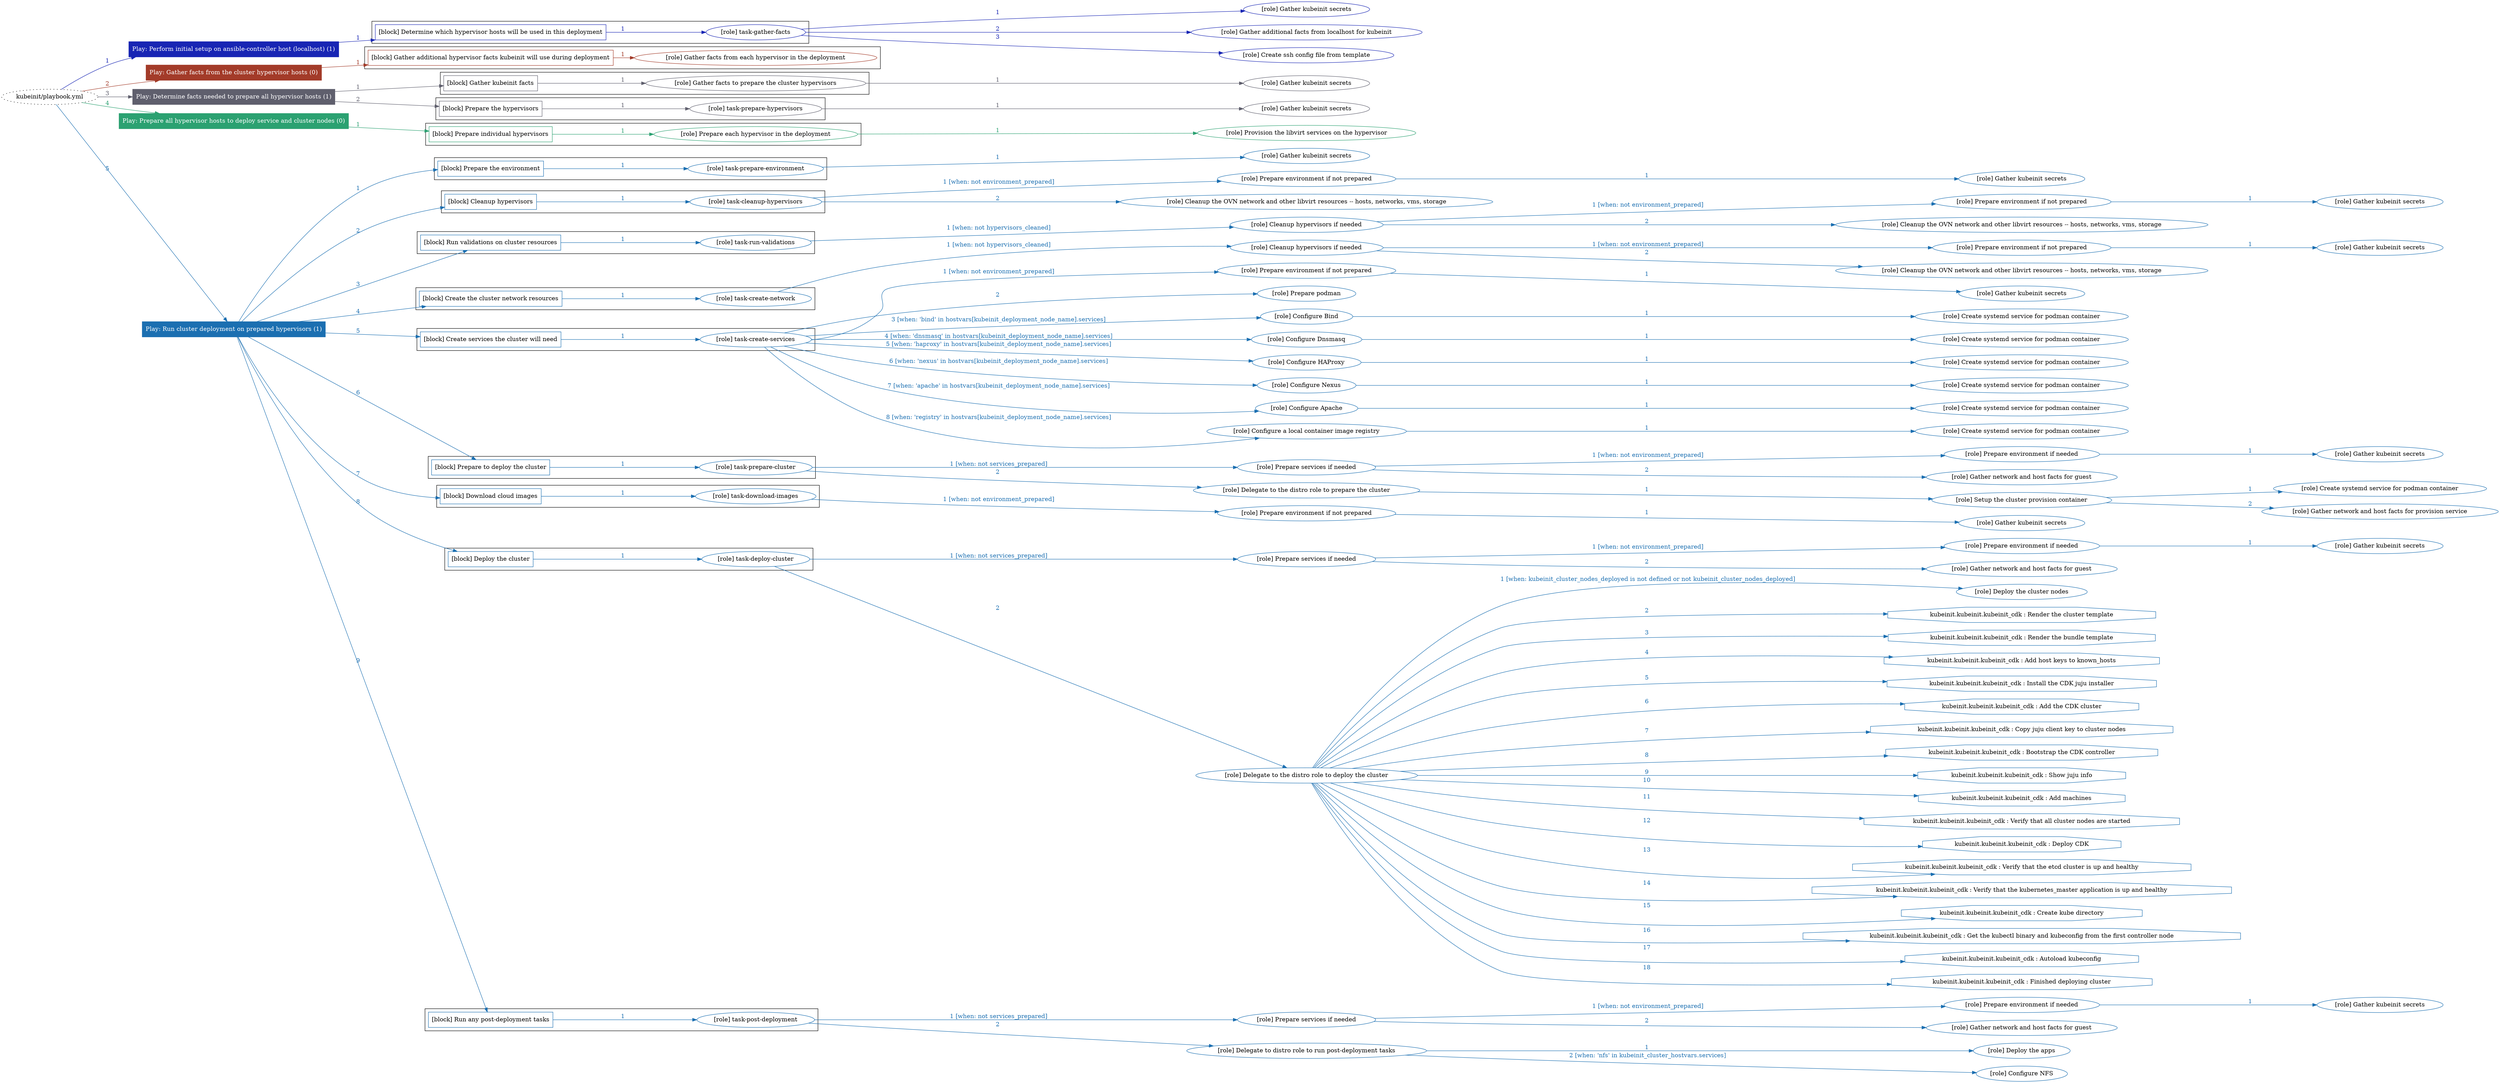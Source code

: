digraph {
	graph [concentrate=true ordering=in rankdir=LR ratio=fill]
	edge [esep=5 sep=10]
	"kubeinit/playbook.yml" [URL="/home/runner/work/kubeinit/kubeinit/kubeinit/playbook.yml" id=playbook_74ff6ec4 style=dotted]
	play_282ea27d [label="Play: Perform initial setup on ansible-controller host (localhost) (1)" URL="/home/runner/work/kubeinit/kubeinit/kubeinit/playbook.yml" color="#1825b4" fontcolor="#ffffff" id=play_282ea27d shape=box style=filled tooltip=localhost]
	"kubeinit/playbook.yml" -> play_282ea27d [label="1 " color="#1825b4" fontcolor="#1825b4" id=edge_542fbdbe labeltooltip="1 " tooltip="1 "]
	subgraph "Gather kubeinit secrets" {
		role_9e37ad56 [label="[role] Gather kubeinit secrets" URL="/home/runner/.ansible/collections/ansible_collections/kubeinit/kubeinit/roles/kubeinit_prepare/tasks/build_hypervisors_group.yml" color="#1825b4" id=role_9e37ad56 tooltip="Gather kubeinit secrets"]
	}
	subgraph "Gather additional facts from localhost for kubeinit" {
		role_dc64a3bd [label="[role] Gather additional facts from localhost for kubeinit" URL="/home/runner/.ansible/collections/ansible_collections/kubeinit/kubeinit/roles/kubeinit_prepare/tasks/build_hypervisors_group.yml" color="#1825b4" id=role_dc64a3bd tooltip="Gather additional facts from localhost for kubeinit"]
	}
	subgraph "Create ssh config file from template" {
		role_0a75fef9 [label="[role] Create ssh config file from template" URL="/home/runner/.ansible/collections/ansible_collections/kubeinit/kubeinit/roles/kubeinit_prepare/tasks/build_hypervisors_group.yml" color="#1825b4" id=role_0a75fef9 tooltip="Create ssh config file from template"]
	}
	subgraph "task-gather-facts" {
		role_0e1249a4 [label="[role] task-gather-facts" URL="/home/runner/work/kubeinit/kubeinit/kubeinit/playbook.yml" color="#1825b4" id=role_0e1249a4 tooltip="task-gather-facts"]
		role_0e1249a4 -> role_9e37ad56 [label="1 " color="#1825b4" fontcolor="#1825b4" id=edge_c159b5e8 labeltooltip="1 " tooltip="1 "]
		role_0e1249a4 -> role_dc64a3bd [label="2 " color="#1825b4" fontcolor="#1825b4" id=edge_2721283f labeltooltip="2 " tooltip="2 "]
		role_0e1249a4 -> role_0a75fef9 [label="3 " color="#1825b4" fontcolor="#1825b4" id=edge_1d30e91b labeltooltip="3 " tooltip="3 "]
	}
	subgraph "Play: Perform initial setup on ansible-controller host (localhost) (1)" {
		play_282ea27d -> block_8ef0ee83 [label=1 color="#1825b4" fontcolor="#1825b4" id=edge_e83b5762 labeltooltip=1 tooltip=1]
		subgraph cluster_block_8ef0ee83 {
			block_8ef0ee83 [label="[block] Determine which hypervisor hosts will be used in this deployment" URL="/home/runner/work/kubeinit/kubeinit/kubeinit/playbook.yml" color="#1825b4" id=block_8ef0ee83 labeltooltip="Determine which hypervisor hosts will be used in this deployment" shape=box tooltip="Determine which hypervisor hosts will be used in this deployment"]
			block_8ef0ee83 -> role_0e1249a4 [label="1 " color="#1825b4" fontcolor="#1825b4" id=edge_824239d0 labeltooltip="1 " tooltip="1 "]
		}
	}
	play_62c50916 [label="Play: Gather facts from the cluster hypervisor hosts (0)" URL="/home/runner/work/kubeinit/kubeinit/kubeinit/playbook.yml" color="#a33b29" fontcolor="#ffffff" id=play_62c50916 shape=box style=filled tooltip="Play: Gather facts from the cluster hypervisor hosts (0)"]
	"kubeinit/playbook.yml" -> play_62c50916 [label="2 " color="#a33b29" fontcolor="#a33b29" id=edge_821eca1b labeltooltip="2 " tooltip="2 "]
	subgraph "Gather facts from each hypervisor in the deployment" {
		role_4aaf4552 [label="[role] Gather facts from each hypervisor in the deployment" URL="/home/runner/work/kubeinit/kubeinit/kubeinit/playbook.yml" color="#a33b29" id=role_4aaf4552 tooltip="Gather facts from each hypervisor in the deployment"]
	}
	subgraph "Play: Gather facts from the cluster hypervisor hosts (0)" {
		play_62c50916 -> block_fac70803 [label=1 color="#a33b29" fontcolor="#a33b29" id=edge_4cd43721 labeltooltip=1 tooltip=1]
		subgraph cluster_block_fac70803 {
			block_fac70803 [label="[block] Gather additional hypervisor facts kubeinit will use during deployment" URL="/home/runner/work/kubeinit/kubeinit/kubeinit/playbook.yml" color="#a33b29" id=block_fac70803 labeltooltip="Gather additional hypervisor facts kubeinit will use during deployment" shape=box tooltip="Gather additional hypervisor facts kubeinit will use during deployment"]
			block_fac70803 -> role_4aaf4552 [label="1 " color="#a33b29" fontcolor="#a33b29" id=edge_03cb5662 labeltooltip="1 " tooltip="1 "]
		}
	}
	play_cc20e471 [label="Play: Determine facts needed to prepare all hypervisor hosts (1)" URL="/home/runner/work/kubeinit/kubeinit/kubeinit/playbook.yml" color="#5f5f6d" fontcolor="#ffffff" id=play_cc20e471 shape=box style=filled tooltip=localhost]
	"kubeinit/playbook.yml" -> play_cc20e471 [label="3 " color="#5f5f6d" fontcolor="#5f5f6d" id=edge_1552a7a3 labeltooltip="3 " tooltip="3 "]
	subgraph "Gather kubeinit secrets" {
		role_0d10f867 [label="[role] Gather kubeinit secrets" URL="/home/runner/.ansible/collections/ansible_collections/kubeinit/kubeinit/roles/kubeinit_prepare/tasks/gather_kubeinit_facts.yml" color="#5f5f6d" id=role_0d10f867 tooltip="Gather kubeinit secrets"]
	}
	subgraph "Gather facts to prepare the cluster hypervisors" {
		role_d1154ce4 [label="[role] Gather facts to prepare the cluster hypervisors" URL="/home/runner/work/kubeinit/kubeinit/kubeinit/playbook.yml" color="#5f5f6d" id=role_d1154ce4 tooltip="Gather facts to prepare the cluster hypervisors"]
		role_d1154ce4 -> role_0d10f867 [label="1 " color="#5f5f6d" fontcolor="#5f5f6d" id=edge_77b858ca labeltooltip="1 " tooltip="1 "]
	}
	subgraph "Gather kubeinit secrets" {
		role_f3ccb76c [label="[role] Gather kubeinit secrets" URL="/home/runner/.ansible/collections/ansible_collections/kubeinit/kubeinit/roles/kubeinit_prepare/tasks/gather_kubeinit_facts.yml" color="#5f5f6d" id=role_f3ccb76c tooltip="Gather kubeinit secrets"]
	}
	subgraph "task-prepare-hypervisors" {
		role_c2ce2881 [label="[role] task-prepare-hypervisors" URL="/home/runner/work/kubeinit/kubeinit/kubeinit/playbook.yml" color="#5f5f6d" id=role_c2ce2881 tooltip="task-prepare-hypervisors"]
		role_c2ce2881 -> role_f3ccb76c [label="1 " color="#5f5f6d" fontcolor="#5f5f6d" id=edge_ad4511e8 labeltooltip="1 " tooltip="1 "]
	}
	subgraph "Play: Determine facts needed to prepare all hypervisor hosts (1)" {
		play_cc20e471 -> block_e3d44d55 [label=1 color="#5f5f6d" fontcolor="#5f5f6d" id=edge_8b497dac labeltooltip=1 tooltip=1]
		subgraph cluster_block_e3d44d55 {
			block_e3d44d55 [label="[block] Gather kubeinit facts" URL="/home/runner/work/kubeinit/kubeinit/kubeinit/playbook.yml" color="#5f5f6d" id=block_e3d44d55 labeltooltip="Gather kubeinit facts" shape=box tooltip="Gather kubeinit facts"]
			block_e3d44d55 -> role_d1154ce4 [label="1 " color="#5f5f6d" fontcolor="#5f5f6d" id=edge_b1256b4f labeltooltip="1 " tooltip="1 "]
		}
		play_cc20e471 -> block_977dc448 [label=2 color="#5f5f6d" fontcolor="#5f5f6d" id=edge_2f7265db labeltooltip=2 tooltip=2]
		subgraph cluster_block_977dc448 {
			block_977dc448 [label="[block] Prepare the hypervisors" URL="/home/runner/work/kubeinit/kubeinit/kubeinit/playbook.yml" color="#5f5f6d" id=block_977dc448 labeltooltip="Prepare the hypervisors" shape=box tooltip="Prepare the hypervisors"]
			block_977dc448 -> role_c2ce2881 [label="1 " color="#5f5f6d" fontcolor="#5f5f6d" id=edge_2fc8b5d2 labeltooltip="1 " tooltip="1 "]
		}
	}
	play_ac9b3869 [label="Play: Prepare all hypervisor hosts to deploy service and cluster nodes (0)" URL="/home/runner/work/kubeinit/kubeinit/kubeinit/playbook.yml" color="#2ba171" fontcolor="#ffffff" id=play_ac9b3869 shape=box style=filled tooltip="Play: Prepare all hypervisor hosts to deploy service and cluster nodes (0)"]
	"kubeinit/playbook.yml" -> play_ac9b3869 [label="4 " color="#2ba171" fontcolor="#2ba171" id=edge_0e8343a2 labeltooltip="4 " tooltip="4 "]
	subgraph "Provision the libvirt services on the hypervisor" {
		role_ff69398a [label="[role] Provision the libvirt services on the hypervisor" URL="/home/runner/.ansible/collections/ansible_collections/kubeinit/kubeinit/roles/kubeinit_prepare/tasks/prepare_hypervisor.yml" color="#2ba171" id=role_ff69398a tooltip="Provision the libvirt services on the hypervisor"]
	}
	subgraph "Prepare each hypervisor in the deployment" {
		role_b183677a [label="[role] Prepare each hypervisor in the deployment" URL="/home/runner/work/kubeinit/kubeinit/kubeinit/playbook.yml" color="#2ba171" id=role_b183677a tooltip="Prepare each hypervisor in the deployment"]
		role_b183677a -> role_ff69398a [label="1 " color="#2ba171" fontcolor="#2ba171" id=edge_9acf0f64 labeltooltip="1 " tooltip="1 "]
	}
	subgraph "Play: Prepare all hypervisor hosts to deploy service and cluster nodes (0)" {
		play_ac9b3869 -> block_32f5da24 [label=1 color="#2ba171" fontcolor="#2ba171" id=edge_b9d7ba94 labeltooltip=1 tooltip=1]
		subgraph cluster_block_32f5da24 {
			block_32f5da24 [label="[block] Prepare individual hypervisors" URL="/home/runner/work/kubeinit/kubeinit/kubeinit/playbook.yml" color="#2ba171" id=block_32f5da24 labeltooltip="Prepare individual hypervisors" shape=box tooltip="Prepare individual hypervisors"]
			block_32f5da24 -> role_b183677a [label="1 " color="#2ba171" fontcolor="#2ba171" id=edge_1be99063 labeltooltip="1 " tooltip="1 "]
		}
	}
	play_42d98a36 [label="Play: Run cluster deployment on prepared hypervisors (1)" URL="/home/runner/work/kubeinit/kubeinit/kubeinit/playbook.yml" color="#1b6fb1" fontcolor="#ffffff" id=play_42d98a36 shape=box style=filled tooltip=localhost]
	"kubeinit/playbook.yml" -> play_42d98a36 [label="5 " color="#1b6fb1" fontcolor="#1b6fb1" id=edge_a5b3e93f labeltooltip="5 " tooltip="5 "]
	subgraph "Gather kubeinit secrets" {
		role_d17c4c8c [label="[role] Gather kubeinit secrets" URL="/home/runner/.ansible/collections/ansible_collections/kubeinit/kubeinit/roles/kubeinit_prepare/tasks/gather_kubeinit_facts.yml" color="#1b6fb1" id=role_d17c4c8c tooltip="Gather kubeinit secrets"]
	}
	subgraph "task-prepare-environment" {
		role_5ab8c5c3 [label="[role] task-prepare-environment" URL="/home/runner/work/kubeinit/kubeinit/kubeinit/playbook.yml" color="#1b6fb1" id=role_5ab8c5c3 tooltip="task-prepare-environment"]
		role_5ab8c5c3 -> role_d17c4c8c [label="1 " color="#1b6fb1" fontcolor="#1b6fb1" id=edge_52a70a53 labeltooltip="1 " tooltip="1 "]
	}
	subgraph "Gather kubeinit secrets" {
		role_35e441ff [label="[role] Gather kubeinit secrets" URL="/home/runner/.ansible/collections/ansible_collections/kubeinit/kubeinit/roles/kubeinit_prepare/tasks/gather_kubeinit_facts.yml" color="#1b6fb1" id=role_35e441ff tooltip="Gather kubeinit secrets"]
	}
	subgraph "Prepare environment if not prepared" {
		role_adf655aa [label="[role] Prepare environment if not prepared" URL="/home/runner/.ansible/collections/ansible_collections/kubeinit/kubeinit/roles/kubeinit_prepare/tasks/cleanup_hypervisors.yml" color="#1b6fb1" id=role_adf655aa tooltip="Prepare environment if not prepared"]
		role_adf655aa -> role_35e441ff [label="1 " color="#1b6fb1" fontcolor="#1b6fb1" id=edge_f5ba3e62 labeltooltip="1 " tooltip="1 "]
	}
	subgraph "Cleanup the OVN network and other libvirt resources -- hosts, networks, vms, storage" {
		role_27adc28c [label="[role] Cleanup the OVN network and other libvirt resources -- hosts, networks, vms, storage" URL="/home/runner/.ansible/collections/ansible_collections/kubeinit/kubeinit/roles/kubeinit_prepare/tasks/cleanup_hypervisors.yml" color="#1b6fb1" id=role_27adc28c tooltip="Cleanup the OVN network and other libvirt resources -- hosts, networks, vms, storage"]
	}
	subgraph "task-cleanup-hypervisors" {
		role_9f4fbe15 [label="[role] task-cleanup-hypervisors" URL="/home/runner/work/kubeinit/kubeinit/kubeinit/playbook.yml" color="#1b6fb1" id=role_9f4fbe15 tooltip="task-cleanup-hypervisors"]
		role_9f4fbe15 -> role_adf655aa [label="1 [when: not environment_prepared]" color="#1b6fb1" fontcolor="#1b6fb1" id=edge_ad4e3b82 labeltooltip="1 [when: not environment_prepared]" tooltip="1 [when: not environment_prepared]"]
		role_9f4fbe15 -> role_27adc28c [label="2 " color="#1b6fb1" fontcolor="#1b6fb1" id=edge_c764bfc7 labeltooltip="2 " tooltip="2 "]
	}
	subgraph "Gather kubeinit secrets" {
		role_d5eb2ddf [label="[role] Gather kubeinit secrets" URL="/home/runner/.ansible/collections/ansible_collections/kubeinit/kubeinit/roles/kubeinit_prepare/tasks/gather_kubeinit_facts.yml" color="#1b6fb1" id=role_d5eb2ddf tooltip="Gather kubeinit secrets"]
	}
	subgraph "Prepare environment if not prepared" {
		role_1ec557fb [label="[role] Prepare environment if not prepared" URL="/home/runner/.ansible/collections/ansible_collections/kubeinit/kubeinit/roles/kubeinit_prepare/tasks/cleanup_hypervisors.yml" color="#1b6fb1" id=role_1ec557fb tooltip="Prepare environment if not prepared"]
		role_1ec557fb -> role_d5eb2ddf [label="1 " color="#1b6fb1" fontcolor="#1b6fb1" id=edge_6e8b56cc labeltooltip="1 " tooltip="1 "]
	}
	subgraph "Cleanup the OVN network and other libvirt resources -- hosts, networks, vms, storage" {
		role_697b915e [label="[role] Cleanup the OVN network and other libvirt resources -- hosts, networks, vms, storage" URL="/home/runner/.ansible/collections/ansible_collections/kubeinit/kubeinit/roles/kubeinit_prepare/tasks/cleanup_hypervisors.yml" color="#1b6fb1" id=role_697b915e tooltip="Cleanup the OVN network and other libvirt resources -- hosts, networks, vms, storage"]
	}
	subgraph "Cleanup hypervisors if needed" {
		role_e755ecd5 [label="[role] Cleanup hypervisors if needed" URL="/home/runner/.ansible/collections/ansible_collections/kubeinit/kubeinit/roles/kubeinit_validations/tasks/main.yml" color="#1b6fb1" id=role_e755ecd5 tooltip="Cleanup hypervisors if needed"]
		role_e755ecd5 -> role_1ec557fb [label="1 [when: not environment_prepared]" color="#1b6fb1" fontcolor="#1b6fb1" id=edge_8898e51a labeltooltip="1 [when: not environment_prepared]" tooltip="1 [when: not environment_prepared]"]
		role_e755ecd5 -> role_697b915e [label="2 " color="#1b6fb1" fontcolor="#1b6fb1" id=edge_e51cc2fd labeltooltip="2 " tooltip="2 "]
	}
	subgraph "task-run-validations" {
		role_766e196e [label="[role] task-run-validations" URL="/home/runner/work/kubeinit/kubeinit/kubeinit/playbook.yml" color="#1b6fb1" id=role_766e196e tooltip="task-run-validations"]
		role_766e196e -> role_e755ecd5 [label="1 [when: not hypervisors_cleaned]" color="#1b6fb1" fontcolor="#1b6fb1" id=edge_3e3d30ef labeltooltip="1 [when: not hypervisors_cleaned]" tooltip="1 [when: not hypervisors_cleaned]"]
	}
	subgraph "Gather kubeinit secrets" {
		role_7e6d9955 [label="[role] Gather kubeinit secrets" URL="/home/runner/.ansible/collections/ansible_collections/kubeinit/kubeinit/roles/kubeinit_prepare/tasks/gather_kubeinit_facts.yml" color="#1b6fb1" id=role_7e6d9955 tooltip="Gather kubeinit secrets"]
	}
	subgraph "Prepare environment if not prepared" {
		role_8dd318a8 [label="[role] Prepare environment if not prepared" URL="/home/runner/.ansible/collections/ansible_collections/kubeinit/kubeinit/roles/kubeinit_prepare/tasks/cleanup_hypervisors.yml" color="#1b6fb1" id=role_8dd318a8 tooltip="Prepare environment if not prepared"]
		role_8dd318a8 -> role_7e6d9955 [label="1 " color="#1b6fb1" fontcolor="#1b6fb1" id=edge_78ef395a labeltooltip="1 " tooltip="1 "]
	}
	subgraph "Cleanup the OVN network and other libvirt resources -- hosts, networks, vms, storage" {
		role_734c125b [label="[role] Cleanup the OVN network and other libvirt resources -- hosts, networks, vms, storage" URL="/home/runner/.ansible/collections/ansible_collections/kubeinit/kubeinit/roles/kubeinit_prepare/tasks/cleanup_hypervisors.yml" color="#1b6fb1" id=role_734c125b tooltip="Cleanup the OVN network and other libvirt resources -- hosts, networks, vms, storage"]
	}
	subgraph "Cleanup hypervisors if needed" {
		role_aea251ff [label="[role] Cleanup hypervisors if needed" URL="/home/runner/.ansible/collections/ansible_collections/kubeinit/kubeinit/roles/kubeinit_libvirt/tasks/create_network.yml" color="#1b6fb1" id=role_aea251ff tooltip="Cleanup hypervisors if needed"]
		role_aea251ff -> role_8dd318a8 [label="1 [when: not environment_prepared]" color="#1b6fb1" fontcolor="#1b6fb1" id=edge_da4e11ff labeltooltip="1 [when: not environment_prepared]" tooltip="1 [when: not environment_prepared]"]
		role_aea251ff -> role_734c125b [label="2 " color="#1b6fb1" fontcolor="#1b6fb1" id=edge_bbd10551 labeltooltip="2 " tooltip="2 "]
	}
	subgraph "task-create-network" {
		role_057d2d97 [label="[role] task-create-network" URL="/home/runner/work/kubeinit/kubeinit/kubeinit/playbook.yml" color="#1b6fb1" id=role_057d2d97 tooltip="task-create-network"]
		role_057d2d97 -> role_aea251ff [label="1 [when: not hypervisors_cleaned]" color="#1b6fb1" fontcolor="#1b6fb1" id=edge_5152bbcb labeltooltip="1 [when: not hypervisors_cleaned]" tooltip="1 [when: not hypervisors_cleaned]"]
	}
	subgraph "Gather kubeinit secrets" {
		role_95ab8a30 [label="[role] Gather kubeinit secrets" URL="/home/runner/.ansible/collections/ansible_collections/kubeinit/kubeinit/roles/kubeinit_prepare/tasks/gather_kubeinit_facts.yml" color="#1b6fb1" id=role_95ab8a30 tooltip="Gather kubeinit secrets"]
	}
	subgraph "Prepare environment if not prepared" {
		role_32c2999e [label="[role] Prepare environment if not prepared" URL="/home/runner/.ansible/collections/ansible_collections/kubeinit/kubeinit/roles/kubeinit_services/tasks/main.yml" color="#1b6fb1" id=role_32c2999e tooltip="Prepare environment if not prepared"]
		role_32c2999e -> role_95ab8a30 [label="1 " color="#1b6fb1" fontcolor="#1b6fb1" id=edge_d124b3ad labeltooltip="1 " tooltip="1 "]
	}
	subgraph "Prepare podman" {
		role_0590b1ca [label="[role] Prepare podman" URL="/home/runner/.ansible/collections/ansible_collections/kubeinit/kubeinit/roles/kubeinit_services/tasks/00_create_service_pod.yml" color="#1b6fb1" id=role_0590b1ca tooltip="Prepare podman"]
	}
	subgraph "Create systemd service for podman container" {
		role_8e5b5f88 [label="[role] Create systemd service for podman container" URL="/home/runner/.ansible/collections/ansible_collections/kubeinit/kubeinit/roles/kubeinit_bind/tasks/main.yml" color="#1b6fb1" id=role_8e5b5f88 tooltip="Create systemd service for podman container"]
	}
	subgraph "Configure Bind" {
		role_11a736b7 [label="[role] Configure Bind" URL="/home/runner/.ansible/collections/ansible_collections/kubeinit/kubeinit/roles/kubeinit_services/tasks/start_services_containers.yml" color="#1b6fb1" id=role_11a736b7 tooltip="Configure Bind"]
		role_11a736b7 -> role_8e5b5f88 [label="1 " color="#1b6fb1" fontcolor="#1b6fb1" id=edge_742e1fdc labeltooltip="1 " tooltip="1 "]
	}
	subgraph "Create systemd service for podman container" {
		role_58b58b11 [label="[role] Create systemd service for podman container" URL="/home/runner/.ansible/collections/ansible_collections/kubeinit/kubeinit/roles/kubeinit_dnsmasq/tasks/main.yml" color="#1b6fb1" id=role_58b58b11 tooltip="Create systemd service for podman container"]
	}
	subgraph "Configure Dnsmasq" {
		role_ca3ebcc2 [label="[role] Configure Dnsmasq" URL="/home/runner/.ansible/collections/ansible_collections/kubeinit/kubeinit/roles/kubeinit_services/tasks/start_services_containers.yml" color="#1b6fb1" id=role_ca3ebcc2 tooltip="Configure Dnsmasq"]
		role_ca3ebcc2 -> role_58b58b11 [label="1 " color="#1b6fb1" fontcolor="#1b6fb1" id=edge_4b18aeee labeltooltip="1 " tooltip="1 "]
	}
	subgraph "Create systemd service for podman container" {
		role_1446bc02 [label="[role] Create systemd service for podman container" URL="/home/runner/.ansible/collections/ansible_collections/kubeinit/kubeinit/roles/kubeinit_haproxy/tasks/main.yml" color="#1b6fb1" id=role_1446bc02 tooltip="Create systemd service for podman container"]
	}
	subgraph "Configure HAProxy" {
		role_b8df231b [label="[role] Configure HAProxy" URL="/home/runner/.ansible/collections/ansible_collections/kubeinit/kubeinit/roles/kubeinit_services/tasks/start_services_containers.yml" color="#1b6fb1" id=role_b8df231b tooltip="Configure HAProxy"]
		role_b8df231b -> role_1446bc02 [label="1 " color="#1b6fb1" fontcolor="#1b6fb1" id=edge_12428e6a labeltooltip="1 " tooltip="1 "]
	}
	subgraph "Create systemd service for podman container" {
		role_658adb91 [label="[role] Create systemd service for podman container" URL="/home/runner/.ansible/collections/ansible_collections/kubeinit/kubeinit/roles/kubeinit_nexus/tasks/main.yml" color="#1b6fb1" id=role_658adb91 tooltip="Create systemd service for podman container"]
	}
	subgraph "Configure Nexus" {
		role_d8ec801d [label="[role] Configure Nexus" URL="/home/runner/.ansible/collections/ansible_collections/kubeinit/kubeinit/roles/kubeinit_services/tasks/start_services_containers.yml" color="#1b6fb1" id=role_d8ec801d tooltip="Configure Nexus"]
		role_d8ec801d -> role_658adb91 [label="1 " color="#1b6fb1" fontcolor="#1b6fb1" id=edge_adb2f787 labeltooltip="1 " tooltip="1 "]
	}
	subgraph "Create systemd service for podman container" {
		role_413c05aa [label="[role] Create systemd service for podman container" URL="/home/runner/.ansible/collections/ansible_collections/kubeinit/kubeinit/roles/kubeinit_apache/tasks/main.yml" color="#1b6fb1" id=role_413c05aa tooltip="Create systemd service for podman container"]
	}
	subgraph "Configure Apache" {
		role_84c02db5 [label="[role] Configure Apache" URL="/home/runner/.ansible/collections/ansible_collections/kubeinit/kubeinit/roles/kubeinit_services/tasks/start_services_containers.yml" color="#1b6fb1" id=role_84c02db5 tooltip="Configure Apache"]
		role_84c02db5 -> role_413c05aa [label="1 " color="#1b6fb1" fontcolor="#1b6fb1" id=edge_fcd591fb labeltooltip="1 " tooltip="1 "]
	}
	subgraph "Create systemd service for podman container" {
		role_988366b2 [label="[role] Create systemd service for podman container" URL="/home/runner/.ansible/collections/ansible_collections/kubeinit/kubeinit/roles/kubeinit_registry/tasks/main.yml" color="#1b6fb1" id=role_988366b2 tooltip="Create systemd service for podman container"]
	}
	subgraph "Configure a local container image registry" {
		role_0fa76d7d [label="[role] Configure a local container image registry" URL="/home/runner/.ansible/collections/ansible_collections/kubeinit/kubeinit/roles/kubeinit_services/tasks/start_services_containers.yml" color="#1b6fb1" id=role_0fa76d7d tooltip="Configure a local container image registry"]
		role_0fa76d7d -> role_988366b2 [label="1 " color="#1b6fb1" fontcolor="#1b6fb1" id=edge_3cd1fb98 labeltooltip="1 " tooltip="1 "]
	}
	subgraph "task-create-services" {
		role_c13a1285 [label="[role] task-create-services" URL="/home/runner/work/kubeinit/kubeinit/kubeinit/playbook.yml" color="#1b6fb1" id=role_c13a1285 tooltip="task-create-services"]
		role_c13a1285 -> role_32c2999e [label="1 [when: not environment_prepared]" color="#1b6fb1" fontcolor="#1b6fb1" id=edge_396e8049 labeltooltip="1 [when: not environment_prepared]" tooltip="1 [when: not environment_prepared]"]
		role_c13a1285 -> role_0590b1ca [label="2 " color="#1b6fb1" fontcolor="#1b6fb1" id=edge_cd43e68e labeltooltip="2 " tooltip="2 "]
		role_c13a1285 -> role_11a736b7 [label="3 [when: 'bind' in hostvars[kubeinit_deployment_node_name].services]" color="#1b6fb1" fontcolor="#1b6fb1" id=edge_bd16a436 labeltooltip="3 [when: 'bind' in hostvars[kubeinit_deployment_node_name].services]" tooltip="3 [when: 'bind' in hostvars[kubeinit_deployment_node_name].services]"]
		role_c13a1285 -> role_ca3ebcc2 [label="4 [when: 'dnsmasq' in hostvars[kubeinit_deployment_node_name].services]" color="#1b6fb1" fontcolor="#1b6fb1" id=edge_73aceed8 labeltooltip="4 [when: 'dnsmasq' in hostvars[kubeinit_deployment_node_name].services]" tooltip="4 [when: 'dnsmasq' in hostvars[kubeinit_deployment_node_name].services]"]
		role_c13a1285 -> role_b8df231b [label="5 [when: 'haproxy' in hostvars[kubeinit_deployment_node_name].services]" color="#1b6fb1" fontcolor="#1b6fb1" id=edge_c2501c63 labeltooltip="5 [when: 'haproxy' in hostvars[kubeinit_deployment_node_name].services]" tooltip="5 [when: 'haproxy' in hostvars[kubeinit_deployment_node_name].services]"]
		role_c13a1285 -> role_d8ec801d [label="6 [when: 'nexus' in hostvars[kubeinit_deployment_node_name].services]" color="#1b6fb1" fontcolor="#1b6fb1" id=edge_f073b739 labeltooltip="6 [when: 'nexus' in hostvars[kubeinit_deployment_node_name].services]" tooltip="6 [when: 'nexus' in hostvars[kubeinit_deployment_node_name].services]"]
		role_c13a1285 -> role_84c02db5 [label="7 [when: 'apache' in hostvars[kubeinit_deployment_node_name].services]" color="#1b6fb1" fontcolor="#1b6fb1" id=edge_daa10bd0 labeltooltip="7 [when: 'apache' in hostvars[kubeinit_deployment_node_name].services]" tooltip="7 [when: 'apache' in hostvars[kubeinit_deployment_node_name].services]"]
		role_c13a1285 -> role_0fa76d7d [label="8 [when: 'registry' in hostvars[kubeinit_deployment_node_name].services]" color="#1b6fb1" fontcolor="#1b6fb1" id=edge_8c558418 labeltooltip="8 [when: 'registry' in hostvars[kubeinit_deployment_node_name].services]" tooltip="8 [when: 'registry' in hostvars[kubeinit_deployment_node_name].services]"]
	}
	subgraph "Gather kubeinit secrets" {
		role_32b85a8e [label="[role] Gather kubeinit secrets" URL="/home/runner/.ansible/collections/ansible_collections/kubeinit/kubeinit/roles/kubeinit_prepare/tasks/gather_kubeinit_facts.yml" color="#1b6fb1" id=role_32b85a8e tooltip="Gather kubeinit secrets"]
	}
	subgraph "Prepare environment if needed" {
		role_9f45a29c [label="[role] Prepare environment if needed" URL="/home/runner/.ansible/collections/ansible_collections/kubeinit/kubeinit/roles/kubeinit_services/tasks/prepare_services.yml" color="#1b6fb1" id=role_9f45a29c tooltip="Prepare environment if needed"]
		role_9f45a29c -> role_32b85a8e [label="1 " color="#1b6fb1" fontcolor="#1b6fb1" id=edge_8511dc9f labeltooltip="1 " tooltip="1 "]
	}
	subgraph "Gather network and host facts for guest" {
		role_f03da3d9 [label="[role] Gather network and host facts for guest" URL="/home/runner/.ansible/collections/ansible_collections/kubeinit/kubeinit/roles/kubeinit_services/tasks/prepare_services.yml" color="#1b6fb1" id=role_f03da3d9 tooltip="Gather network and host facts for guest"]
	}
	subgraph "Prepare services if needed" {
		role_eda84871 [label="[role] Prepare services if needed" URL="/home/runner/.ansible/collections/ansible_collections/kubeinit/kubeinit/roles/kubeinit_prepare/tasks/prepare_cluster.yml" color="#1b6fb1" id=role_eda84871 tooltip="Prepare services if needed"]
		role_eda84871 -> role_9f45a29c [label="1 [when: not environment_prepared]" color="#1b6fb1" fontcolor="#1b6fb1" id=edge_06d1f489 labeltooltip="1 [when: not environment_prepared]" tooltip="1 [when: not environment_prepared]"]
		role_eda84871 -> role_f03da3d9 [label="2 " color="#1b6fb1" fontcolor="#1b6fb1" id=edge_02615a61 labeltooltip="2 " tooltip="2 "]
	}
	subgraph "Create systemd service for podman container" {
		role_b0fcd16e [label="[role] Create systemd service for podman container" URL="/home/runner/.ansible/collections/ansible_collections/kubeinit/kubeinit/roles/kubeinit_services/tasks/create_provision_container.yml" color="#1b6fb1" id=role_b0fcd16e tooltip="Create systemd service for podman container"]
	}
	subgraph "Gather network and host facts for provision service" {
		role_63c80005 [label="[role] Gather network and host facts for provision service" URL="/home/runner/.ansible/collections/ansible_collections/kubeinit/kubeinit/roles/kubeinit_services/tasks/create_provision_container.yml" color="#1b6fb1" id=role_63c80005 tooltip="Gather network and host facts for provision service"]
	}
	subgraph "Setup the cluster provision container" {
		role_34deb370 [label="[role] Setup the cluster provision container" URL="/home/runner/.ansible/collections/ansible_collections/kubeinit/kubeinit/roles/kubeinit_cdk/tasks/prepare_cluster.yml" color="#1b6fb1" id=role_34deb370 tooltip="Setup the cluster provision container"]
		role_34deb370 -> role_b0fcd16e [label="1 " color="#1b6fb1" fontcolor="#1b6fb1" id=edge_835bc3c9 labeltooltip="1 " tooltip="1 "]
		role_34deb370 -> role_63c80005 [label="2 " color="#1b6fb1" fontcolor="#1b6fb1" id=edge_627ace75 labeltooltip="2 " tooltip="2 "]
	}
	subgraph "Delegate to the distro role to prepare the cluster" {
		role_0336c11a [label="[role] Delegate to the distro role to prepare the cluster" URL="/home/runner/.ansible/collections/ansible_collections/kubeinit/kubeinit/roles/kubeinit_prepare/tasks/prepare_cluster.yml" color="#1b6fb1" id=role_0336c11a tooltip="Delegate to the distro role to prepare the cluster"]
		role_0336c11a -> role_34deb370 [label="1 " color="#1b6fb1" fontcolor="#1b6fb1" id=edge_f535f8c4 labeltooltip="1 " tooltip="1 "]
	}
	subgraph "task-prepare-cluster" {
		role_3b532273 [label="[role] task-prepare-cluster" URL="/home/runner/work/kubeinit/kubeinit/kubeinit/playbook.yml" color="#1b6fb1" id=role_3b532273 tooltip="task-prepare-cluster"]
		role_3b532273 -> role_eda84871 [label="1 [when: not services_prepared]" color="#1b6fb1" fontcolor="#1b6fb1" id=edge_0629640b labeltooltip="1 [when: not services_prepared]" tooltip="1 [when: not services_prepared]"]
		role_3b532273 -> role_0336c11a [label="2 " color="#1b6fb1" fontcolor="#1b6fb1" id=edge_6ba2a3c4 labeltooltip="2 " tooltip="2 "]
	}
	subgraph "Gather kubeinit secrets" {
		role_6a1a2104 [label="[role] Gather kubeinit secrets" URL="/home/runner/.ansible/collections/ansible_collections/kubeinit/kubeinit/roles/kubeinit_prepare/tasks/gather_kubeinit_facts.yml" color="#1b6fb1" id=role_6a1a2104 tooltip="Gather kubeinit secrets"]
	}
	subgraph "Prepare environment if not prepared" {
		role_fabff65f [label="[role] Prepare environment if not prepared" URL="/home/runner/.ansible/collections/ansible_collections/kubeinit/kubeinit/roles/kubeinit_libvirt/tasks/download_cloud_images.yml" color="#1b6fb1" id=role_fabff65f tooltip="Prepare environment if not prepared"]
		role_fabff65f -> role_6a1a2104 [label="1 " color="#1b6fb1" fontcolor="#1b6fb1" id=edge_7f16d5fb labeltooltip="1 " tooltip="1 "]
	}
	subgraph "task-download-images" {
		role_b49ec697 [label="[role] task-download-images" URL="/home/runner/work/kubeinit/kubeinit/kubeinit/playbook.yml" color="#1b6fb1" id=role_b49ec697 tooltip="task-download-images"]
		role_b49ec697 -> role_fabff65f [label="1 [when: not environment_prepared]" color="#1b6fb1" fontcolor="#1b6fb1" id=edge_cc68b111 labeltooltip="1 [when: not environment_prepared]" tooltip="1 [when: not environment_prepared]"]
	}
	subgraph "Gather kubeinit secrets" {
		role_80c9716b [label="[role] Gather kubeinit secrets" URL="/home/runner/.ansible/collections/ansible_collections/kubeinit/kubeinit/roles/kubeinit_prepare/tasks/gather_kubeinit_facts.yml" color="#1b6fb1" id=role_80c9716b tooltip="Gather kubeinit secrets"]
	}
	subgraph "Prepare environment if needed" {
		role_badbb5c9 [label="[role] Prepare environment if needed" URL="/home/runner/.ansible/collections/ansible_collections/kubeinit/kubeinit/roles/kubeinit_services/tasks/prepare_services.yml" color="#1b6fb1" id=role_badbb5c9 tooltip="Prepare environment if needed"]
		role_badbb5c9 -> role_80c9716b [label="1 " color="#1b6fb1" fontcolor="#1b6fb1" id=edge_77584b7a labeltooltip="1 " tooltip="1 "]
	}
	subgraph "Gather network and host facts for guest" {
		role_fda76849 [label="[role] Gather network and host facts for guest" URL="/home/runner/.ansible/collections/ansible_collections/kubeinit/kubeinit/roles/kubeinit_services/tasks/prepare_services.yml" color="#1b6fb1" id=role_fda76849 tooltip="Gather network and host facts for guest"]
	}
	subgraph "Prepare services if needed" {
		role_d5a9814d [label="[role] Prepare services if needed" URL="/home/runner/.ansible/collections/ansible_collections/kubeinit/kubeinit/roles/kubeinit_prepare/tasks/deploy_cluster.yml" color="#1b6fb1" id=role_d5a9814d tooltip="Prepare services if needed"]
		role_d5a9814d -> role_badbb5c9 [label="1 [when: not environment_prepared]" color="#1b6fb1" fontcolor="#1b6fb1" id=edge_316bdeb6 labeltooltip="1 [when: not environment_prepared]" tooltip="1 [when: not environment_prepared]"]
		role_d5a9814d -> role_fda76849 [label="2 " color="#1b6fb1" fontcolor="#1b6fb1" id=edge_1a349266 labeltooltip="2 " tooltip="2 "]
	}
	subgraph "Deploy the cluster nodes" {
		role_af20b871 [label="[role] Deploy the cluster nodes" URL="/home/runner/.ansible/collections/ansible_collections/kubeinit/kubeinit/roles/kubeinit_cdk/tasks/main.yml" color="#1b6fb1" id=role_af20b871 tooltip="Deploy the cluster nodes"]
	}
	subgraph "Delegate to the distro role to deploy the cluster" {
		role_02c478d2 [label="[role] Delegate to the distro role to deploy the cluster" URL="/home/runner/.ansible/collections/ansible_collections/kubeinit/kubeinit/roles/kubeinit_prepare/tasks/deploy_cluster.yml" color="#1b6fb1" id=role_02c478d2 tooltip="Delegate to the distro role to deploy the cluster"]
		role_02c478d2 -> role_af20b871 [label="1 [when: kubeinit_cluster_nodes_deployed is not defined or not kubeinit_cluster_nodes_deployed]" color="#1b6fb1" fontcolor="#1b6fb1" id=edge_4484338f labeltooltip="1 [when: kubeinit_cluster_nodes_deployed is not defined or not kubeinit_cluster_nodes_deployed]" tooltip="1 [when: kubeinit_cluster_nodes_deployed is not defined or not kubeinit_cluster_nodes_deployed]"]
		task_e8ee7b07 [label="kubeinit.kubeinit.kubeinit_cdk : Render the cluster template" URL="/home/runner/.ansible/collections/ansible_collections/kubeinit/kubeinit/roles/kubeinit_cdk/tasks/main.yml" color="#1b6fb1" id=task_e8ee7b07 shape=octagon tooltip="kubeinit.kubeinit.kubeinit_cdk : Render the cluster template"]
		role_02c478d2 -> task_e8ee7b07 [label="2 " color="#1b6fb1" fontcolor="#1b6fb1" id=edge_d51c9eb5 labeltooltip="2 " tooltip="2 "]
		task_e696b94b [label="kubeinit.kubeinit.kubeinit_cdk : Render the bundle template" URL="/home/runner/.ansible/collections/ansible_collections/kubeinit/kubeinit/roles/kubeinit_cdk/tasks/main.yml" color="#1b6fb1" id=task_e696b94b shape=octagon tooltip="kubeinit.kubeinit.kubeinit_cdk : Render the bundle template"]
		role_02c478d2 -> task_e696b94b [label="3 " color="#1b6fb1" fontcolor="#1b6fb1" id=edge_1193778e labeltooltip="3 " tooltip="3 "]
		task_53700b7a [label="kubeinit.kubeinit.kubeinit_cdk : Add host keys to known_hosts" URL="/home/runner/.ansible/collections/ansible_collections/kubeinit/kubeinit/roles/kubeinit_cdk/tasks/main.yml" color="#1b6fb1" id=task_53700b7a shape=octagon tooltip="kubeinit.kubeinit.kubeinit_cdk : Add host keys to known_hosts"]
		role_02c478d2 -> task_53700b7a [label="4 " color="#1b6fb1" fontcolor="#1b6fb1" id=edge_cd35dff4 labeltooltip="4 " tooltip="4 "]
		task_2899df4a [label="kubeinit.kubeinit.kubeinit_cdk : Install the CDK juju installer" URL="/home/runner/.ansible/collections/ansible_collections/kubeinit/kubeinit/roles/kubeinit_cdk/tasks/main.yml" color="#1b6fb1" id=task_2899df4a shape=octagon tooltip="kubeinit.kubeinit.kubeinit_cdk : Install the CDK juju installer"]
		role_02c478d2 -> task_2899df4a [label="5 " color="#1b6fb1" fontcolor="#1b6fb1" id=edge_47306831 labeltooltip="5 " tooltip="5 "]
		task_546cc045 [label="kubeinit.kubeinit.kubeinit_cdk : Add the CDK cluster" URL="/home/runner/.ansible/collections/ansible_collections/kubeinit/kubeinit/roles/kubeinit_cdk/tasks/main.yml" color="#1b6fb1" id=task_546cc045 shape=octagon tooltip="kubeinit.kubeinit.kubeinit_cdk : Add the CDK cluster"]
		role_02c478d2 -> task_546cc045 [label="6 " color="#1b6fb1" fontcolor="#1b6fb1" id=edge_a31cc89f labeltooltip="6 " tooltip="6 "]
		task_ea9c551d [label="kubeinit.kubeinit.kubeinit_cdk : Copy juju client key to cluster nodes" URL="/home/runner/.ansible/collections/ansible_collections/kubeinit/kubeinit/roles/kubeinit_cdk/tasks/main.yml" color="#1b6fb1" id=task_ea9c551d shape=octagon tooltip="kubeinit.kubeinit.kubeinit_cdk : Copy juju client key to cluster nodes"]
		role_02c478d2 -> task_ea9c551d [label="7 " color="#1b6fb1" fontcolor="#1b6fb1" id=edge_64ab5acb labeltooltip="7 " tooltip="7 "]
		task_0af92b18 [label="kubeinit.kubeinit.kubeinit_cdk : Bootstrap the CDK controller" URL="/home/runner/.ansible/collections/ansible_collections/kubeinit/kubeinit/roles/kubeinit_cdk/tasks/main.yml" color="#1b6fb1" id=task_0af92b18 shape=octagon tooltip="kubeinit.kubeinit.kubeinit_cdk : Bootstrap the CDK controller"]
		role_02c478d2 -> task_0af92b18 [label="8 " color="#1b6fb1" fontcolor="#1b6fb1" id=edge_da01c925 labeltooltip="8 " tooltip="8 "]
		task_026b1f10 [label="kubeinit.kubeinit.kubeinit_cdk : Show juju info" URL="/home/runner/.ansible/collections/ansible_collections/kubeinit/kubeinit/roles/kubeinit_cdk/tasks/main.yml" color="#1b6fb1" id=task_026b1f10 shape=octagon tooltip="kubeinit.kubeinit.kubeinit_cdk : Show juju info"]
		role_02c478d2 -> task_026b1f10 [label="9 " color="#1b6fb1" fontcolor="#1b6fb1" id=edge_a75475e1 labeltooltip="9 " tooltip="9 "]
		task_810ffe19 [label="kubeinit.kubeinit.kubeinit_cdk : Add machines" URL="/home/runner/.ansible/collections/ansible_collections/kubeinit/kubeinit/roles/kubeinit_cdk/tasks/main.yml" color="#1b6fb1" id=task_810ffe19 shape=octagon tooltip="kubeinit.kubeinit.kubeinit_cdk : Add machines"]
		role_02c478d2 -> task_810ffe19 [label="10 " color="#1b6fb1" fontcolor="#1b6fb1" id=edge_14a62e21 labeltooltip="10 " tooltip="10 "]
		task_f0cf36b1 [label="kubeinit.kubeinit.kubeinit_cdk : Verify that all cluster nodes are started" URL="/home/runner/.ansible/collections/ansible_collections/kubeinit/kubeinit/roles/kubeinit_cdk/tasks/main.yml" color="#1b6fb1" id=task_f0cf36b1 shape=octagon tooltip="kubeinit.kubeinit.kubeinit_cdk : Verify that all cluster nodes are started"]
		role_02c478d2 -> task_f0cf36b1 [label="11 " color="#1b6fb1" fontcolor="#1b6fb1" id=edge_ffbd72fa labeltooltip="11 " tooltip="11 "]
		task_4db1614d [label="kubeinit.kubeinit.kubeinit_cdk : Deploy CDK" URL="/home/runner/.ansible/collections/ansible_collections/kubeinit/kubeinit/roles/kubeinit_cdk/tasks/main.yml" color="#1b6fb1" id=task_4db1614d shape=octagon tooltip="kubeinit.kubeinit.kubeinit_cdk : Deploy CDK"]
		role_02c478d2 -> task_4db1614d [label="12 " color="#1b6fb1" fontcolor="#1b6fb1" id=edge_f9c78f35 labeltooltip="12 " tooltip="12 "]
		task_89df8c58 [label="kubeinit.kubeinit.kubeinit_cdk : Verify that the etcd cluster is up and healthy" URL="/home/runner/.ansible/collections/ansible_collections/kubeinit/kubeinit/roles/kubeinit_cdk/tasks/main.yml" color="#1b6fb1" id=task_89df8c58 shape=octagon tooltip="kubeinit.kubeinit.kubeinit_cdk : Verify that the etcd cluster is up and healthy"]
		role_02c478d2 -> task_89df8c58 [label="13 " color="#1b6fb1" fontcolor="#1b6fb1" id=edge_ce014750 labeltooltip="13 " tooltip="13 "]
		task_420198c8 [label="kubeinit.kubeinit.kubeinit_cdk : Verify that the kubernetes_master application is up and healthy" URL="/home/runner/.ansible/collections/ansible_collections/kubeinit/kubeinit/roles/kubeinit_cdk/tasks/main.yml" color="#1b6fb1" id=task_420198c8 shape=octagon tooltip="kubeinit.kubeinit.kubeinit_cdk : Verify that the kubernetes_master application is up and healthy"]
		role_02c478d2 -> task_420198c8 [label="14 " color="#1b6fb1" fontcolor="#1b6fb1" id=edge_23352a0b labeltooltip="14 " tooltip="14 "]
		task_610ca0cb [label="kubeinit.kubeinit.kubeinit_cdk : Create kube directory" URL="/home/runner/.ansible/collections/ansible_collections/kubeinit/kubeinit/roles/kubeinit_cdk/tasks/main.yml" color="#1b6fb1" id=task_610ca0cb shape=octagon tooltip="kubeinit.kubeinit.kubeinit_cdk : Create kube directory"]
		role_02c478d2 -> task_610ca0cb [label="15 " color="#1b6fb1" fontcolor="#1b6fb1" id=edge_a56ca688 labeltooltip="15 " tooltip="15 "]
		task_f24f0f1a [label="kubeinit.kubeinit.kubeinit_cdk : Get the kubectl binary and kubeconfig from the first controller node" URL="/home/runner/.ansible/collections/ansible_collections/kubeinit/kubeinit/roles/kubeinit_cdk/tasks/main.yml" color="#1b6fb1" id=task_f24f0f1a shape=octagon tooltip="kubeinit.kubeinit.kubeinit_cdk : Get the kubectl binary and kubeconfig from the first controller node"]
		role_02c478d2 -> task_f24f0f1a [label="16 " color="#1b6fb1" fontcolor="#1b6fb1" id=edge_9ba23908 labeltooltip="16 " tooltip="16 "]
		task_23aab080 [label="kubeinit.kubeinit.kubeinit_cdk : Autoload kubeconfig" URL="/home/runner/.ansible/collections/ansible_collections/kubeinit/kubeinit/roles/kubeinit_cdk/tasks/main.yml" color="#1b6fb1" id=task_23aab080 shape=octagon tooltip="kubeinit.kubeinit.kubeinit_cdk : Autoload kubeconfig"]
		role_02c478d2 -> task_23aab080 [label="17 " color="#1b6fb1" fontcolor="#1b6fb1" id=edge_331d8aca labeltooltip="17 " tooltip="17 "]
		task_4c02f18e [label="kubeinit.kubeinit.kubeinit_cdk : Finished deploying cluster" URL="/home/runner/.ansible/collections/ansible_collections/kubeinit/kubeinit/roles/kubeinit_cdk/tasks/main.yml" color="#1b6fb1" id=task_4c02f18e shape=octagon tooltip="kubeinit.kubeinit.kubeinit_cdk : Finished deploying cluster"]
		role_02c478d2 -> task_4c02f18e [label="18 " color="#1b6fb1" fontcolor="#1b6fb1" id=edge_59faff28 labeltooltip="18 " tooltip="18 "]
	}
	subgraph "task-deploy-cluster" {
		role_550941d8 [label="[role] task-deploy-cluster" URL="/home/runner/work/kubeinit/kubeinit/kubeinit/playbook.yml" color="#1b6fb1" id=role_550941d8 tooltip="task-deploy-cluster"]
		role_550941d8 -> role_d5a9814d [label="1 [when: not services_prepared]" color="#1b6fb1" fontcolor="#1b6fb1" id=edge_7f04d923 labeltooltip="1 [when: not services_prepared]" tooltip="1 [when: not services_prepared]"]
		role_550941d8 -> role_02c478d2 [label="2 " color="#1b6fb1" fontcolor="#1b6fb1" id=edge_1676c561 labeltooltip="2 " tooltip="2 "]
	}
	subgraph "Gather kubeinit secrets" {
		role_0d2230f5 [label="[role] Gather kubeinit secrets" URL="/home/runner/.ansible/collections/ansible_collections/kubeinit/kubeinit/roles/kubeinit_prepare/tasks/gather_kubeinit_facts.yml" color="#1b6fb1" id=role_0d2230f5 tooltip="Gather kubeinit secrets"]
	}
	subgraph "Prepare environment if needed" {
		role_861148a2 [label="[role] Prepare environment if needed" URL="/home/runner/.ansible/collections/ansible_collections/kubeinit/kubeinit/roles/kubeinit_services/tasks/prepare_services.yml" color="#1b6fb1" id=role_861148a2 tooltip="Prepare environment if needed"]
		role_861148a2 -> role_0d2230f5 [label="1 " color="#1b6fb1" fontcolor="#1b6fb1" id=edge_1d66efae labeltooltip="1 " tooltip="1 "]
	}
	subgraph "Gather network and host facts for guest" {
		role_3fd25130 [label="[role] Gather network and host facts for guest" URL="/home/runner/.ansible/collections/ansible_collections/kubeinit/kubeinit/roles/kubeinit_services/tasks/prepare_services.yml" color="#1b6fb1" id=role_3fd25130 tooltip="Gather network and host facts for guest"]
	}
	subgraph "Prepare services if needed" {
		role_c5722495 [label="[role] Prepare services if needed" URL="/home/runner/.ansible/collections/ansible_collections/kubeinit/kubeinit/roles/kubeinit_prepare/tasks/post_deployment.yml" color="#1b6fb1" id=role_c5722495 tooltip="Prepare services if needed"]
		role_c5722495 -> role_861148a2 [label="1 [when: not environment_prepared]" color="#1b6fb1" fontcolor="#1b6fb1" id=edge_a12bd8d4 labeltooltip="1 [when: not environment_prepared]" tooltip="1 [when: not environment_prepared]"]
		role_c5722495 -> role_3fd25130 [label="2 " color="#1b6fb1" fontcolor="#1b6fb1" id=edge_9b6e5eec labeltooltip="2 " tooltip="2 "]
	}
	subgraph "Deploy the apps" {
		role_c5ac9fcd [label="[role] Deploy the apps" URL="/home/runner/.ansible/collections/ansible_collections/kubeinit/kubeinit/roles/kubeinit_cdk/tasks/post_deployment_tasks.yml" color="#1b6fb1" id=role_c5ac9fcd tooltip="Deploy the apps"]
	}
	subgraph "Configure NFS" {
		role_1a925ff7 [label="[role] Configure NFS" URL="/home/runner/.ansible/collections/ansible_collections/kubeinit/kubeinit/roles/kubeinit_cdk/tasks/post_deployment_tasks.yml" color="#1b6fb1" id=role_1a925ff7 tooltip="Configure NFS"]
	}
	subgraph "Delegate to distro role to run post-deployment tasks" {
		role_cea3962b [label="[role] Delegate to distro role to run post-deployment tasks" URL="/home/runner/.ansible/collections/ansible_collections/kubeinit/kubeinit/roles/kubeinit_prepare/tasks/post_deployment.yml" color="#1b6fb1" id=role_cea3962b tooltip="Delegate to distro role to run post-deployment tasks"]
		role_cea3962b -> role_c5ac9fcd [label="1 " color="#1b6fb1" fontcolor="#1b6fb1" id=edge_17be2f96 labeltooltip="1 " tooltip="1 "]
		role_cea3962b -> role_1a925ff7 [label="2 [when: 'nfs' in kubeinit_cluster_hostvars.services]" color="#1b6fb1" fontcolor="#1b6fb1" id=edge_928cb52a labeltooltip="2 [when: 'nfs' in kubeinit_cluster_hostvars.services]" tooltip="2 [when: 'nfs' in kubeinit_cluster_hostvars.services]"]
	}
	subgraph "task-post-deployment" {
		role_3630f461 [label="[role] task-post-deployment" URL="/home/runner/work/kubeinit/kubeinit/kubeinit/playbook.yml" color="#1b6fb1" id=role_3630f461 tooltip="task-post-deployment"]
		role_3630f461 -> role_c5722495 [label="1 [when: not services_prepared]" color="#1b6fb1" fontcolor="#1b6fb1" id=edge_5c1f65c7 labeltooltip="1 [when: not services_prepared]" tooltip="1 [when: not services_prepared]"]
		role_3630f461 -> role_cea3962b [label="2 " color="#1b6fb1" fontcolor="#1b6fb1" id=edge_d4371703 labeltooltip="2 " tooltip="2 "]
	}
	subgraph "Play: Run cluster deployment on prepared hypervisors (1)" {
		play_42d98a36 -> block_c4fc97cc [label=1 color="#1b6fb1" fontcolor="#1b6fb1" id=edge_658cbd0c labeltooltip=1 tooltip=1]
		subgraph cluster_block_c4fc97cc {
			block_c4fc97cc [label="[block] Prepare the environment" URL="/home/runner/work/kubeinit/kubeinit/kubeinit/playbook.yml" color="#1b6fb1" id=block_c4fc97cc labeltooltip="Prepare the environment" shape=box tooltip="Prepare the environment"]
			block_c4fc97cc -> role_5ab8c5c3 [label="1 " color="#1b6fb1" fontcolor="#1b6fb1" id=edge_9d0779c5 labeltooltip="1 " tooltip="1 "]
		}
		play_42d98a36 -> block_8bd0313b [label=2 color="#1b6fb1" fontcolor="#1b6fb1" id=edge_11fd3232 labeltooltip=2 tooltip=2]
		subgraph cluster_block_8bd0313b {
			block_8bd0313b [label="[block] Cleanup hypervisors" URL="/home/runner/work/kubeinit/kubeinit/kubeinit/playbook.yml" color="#1b6fb1" id=block_8bd0313b labeltooltip="Cleanup hypervisors" shape=box tooltip="Cleanup hypervisors"]
			block_8bd0313b -> role_9f4fbe15 [label="1 " color="#1b6fb1" fontcolor="#1b6fb1" id=edge_78c7d9d9 labeltooltip="1 " tooltip="1 "]
		}
		play_42d98a36 -> block_323c9275 [label=3 color="#1b6fb1" fontcolor="#1b6fb1" id=edge_dd7dcdee labeltooltip=3 tooltip=3]
		subgraph cluster_block_323c9275 {
			block_323c9275 [label="[block] Run validations on cluster resources" URL="/home/runner/work/kubeinit/kubeinit/kubeinit/playbook.yml" color="#1b6fb1" id=block_323c9275 labeltooltip="Run validations on cluster resources" shape=box tooltip="Run validations on cluster resources"]
			block_323c9275 -> role_766e196e [label="1 " color="#1b6fb1" fontcolor="#1b6fb1" id=edge_9e4242a7 labeltooltip="1 " tooltip="1 "]
		}
		play_42d98a36 -> block_03791617 [label=4 color="#1b6fb1" fontcolor="#1b6fb1" id=edge_32cd0643 labeltooltip=4 tooltip=4]
		subgraph cluster_block_03791617 {
			block_03791617 [label="[block] Create the cluster network resources" URL="/home/runner/work/kubeinit/kubeinit/kubeinit/playbook.yml" color="#1b6fb1" id=block_03791617 labeltooltip="Create the cluster network resources" shape=box tooltip="Create the cluster network resources"]
			block_03791617 -> role_057d2d97 [label="1 " color="#1b6fb1" fontcolor="#1b6fb1" id=edge_f7fc20f3 labeltooltip="1 " tooltip="1 "]
		}
		play_42d98a36 -> block_0dcfc29a [label=5 color="#1b6fb1" fontcolor="#1b6fb1" id=edge_f21fee59 labeltooltip=5 tooltip=5]
		subgraph cluster_block_0dcfc29a {
			block_0dcfc29a [label="[block] Create services the cluster will need" URL="/home/runner/work/kubeinit/kubeinit/kubeinit/playbook.yml" color="#1b6fb1" id=block_0dcfc29a labeltooltip="Create services the cluster will need" shape=box tooltip="Create services the cluster will need"]
			block_0dcfc29a -> role_c13a1285 [label="1 " color="#1b6fb1" fontcolor="#1b6fb1" id=edge_677442d6 labeltooltip="1 " tooltip="1 "]
		}
		play_42d98a36 -> block_e2f17fde [label=6 color="#1b6fb1" fontcolor="#1b6fb1" id=edge_c4e3ad59 labeltooltip=6 tooltip=6]
		subgraph cluster_block_e2f17fde {
			block_e2f17fde [label="[block] Prepare to deploy the cluster" URL="/home/runner/work/kubeinit/kubeinit/kubeinit/playbook.yml" color="#1b6fb1" id=block_e2f17fde labeltooltip="Prepare to deploy the cluster" shape=box tooltip="Prepare to deploy the cluster"]
			block_e2f17fde -> role_3b532273 [label="1 " color="#1b6fb1" fontcolor="#1b6fb1" id=edge_a9c04c3c labeltooltip="1 " tooltip="1 "]
		}
		play_42d98a36 -> block_8c1191b5 [label=7 color="#1b6fb1" fontcolor="#1b6fb1" id=edge_66aa78c6 labeltooltip=7 tooltip=7]
		subgraph cluster_block_8c1191b5 {
			block_8c1191b5 [label="[block] Download cloud images" URL="/home/runner/work/kubeinit/kubeinit/kubeinit/playbook.yml" color="#1b6fb1" id=block_8c1191b5 labeltooltip="Download cloud images" shape=box tooltip="Download cloud images"]
			block_8c1191b5 -> role_b49ec697 [label="1 " color="#1b6fb1" fontcolor="#1b6fb1" id=edge_2597c816 labeltooltip="1 " tooltip="1 "]
		}
		play_42d98a36 -> block_c389c243 [label=8 color="#1b6fb1" fontcolor="#1b6fb1" id=edge_d540ed0f labeltooltip=8 tooltip=8]
		subgraph cluster_block_c389c243 {
			block_c389c243 [label="[block] Deploy the cluster" URL="/home/runner/work/kubeinit/kubeinit/kubeinit/playbook.yml" color="#1b6fb1" id=block_c389c243 labeltooltip="Deploy the cluster" shape=box tooltip="Deploy the cluster"]
			block_c389c243 -> role_550941d8 [label="1 " color="#1b6fb1" fontcolor="#1b6fb1" id=edge_1fc8fe53 labeltooltip="1 " tooltip="1 "]
		}
		play_42d98a36 -> block_11076262 [label=9 color="#1b6fb1" fontcolor="#1b6fb1" id=edge_5dc7df0c labeltooltip=9 tooltip=9]
		subgraph cluster_block_11076262 {
			block_11076262 [label="[block] Run any post-deployment tasks" URL="/home/runner/work/kubeinit/kubeinit/kubeinit/playbook.yml" color="#1b6fb1" id=block_11076262 labeltooltip="Run any post-deployment tasks" shape=box tooltip="Run any post-deployment tasks"]
			block_11076262 -> role_3630f461 [label="1 " color="#1b6fb1" fontcolor="#1b6fb1" id=edge_2b8e2aaf labeltooltip="1 " tooltip="1 "]
		}
	}
}
